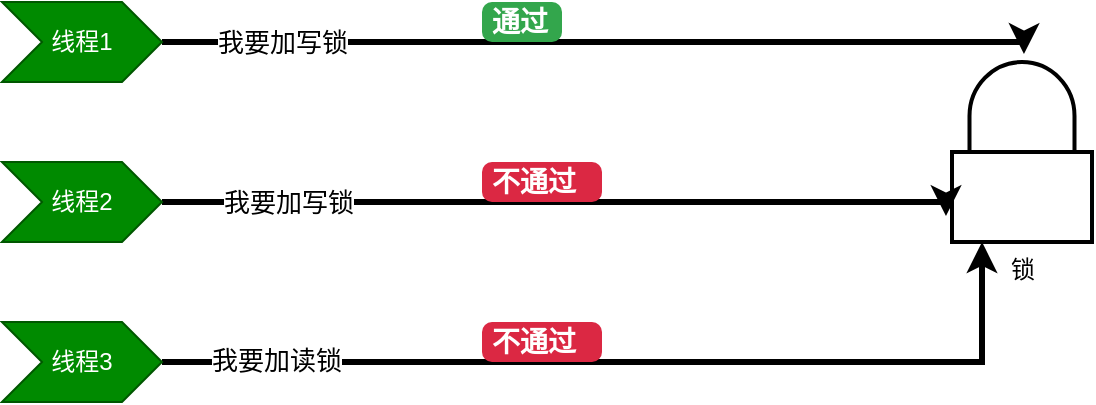 <mxfile version="14.2.4" type="embed">
    <diagram id="CUPatxEVWn3A-YOJKudh" name="Page-1">
        <mxGraphModel dx="1126" dy="910" grid="1" gridSize="10" guides="1" tooltips="1" connect="1" arrows="1" fold="1" page="1" pageScale="1" pageWidth="1169" pageHeight="827" math="0" shadow="0">
            <root>
                <mxCell id="0"/>
                <mxCell id="1" parent="0"/>
                <mxCell id="2" value="&lt;font color=&quot;#000000&quot;&gt;锁&lt;/font&gt;" style="html=1;verticalLabelPosition=bottom;align=center;labelBackgroundColor=#ffffff;verticalAlign=top;strokeWidth=2;shadow=0;dashed=0;shape=mxgraph.ios7.icons.locked;" vertex="1" parent="1">
                    <mxGeometry x="595" y="270" width="70" height="90" as="geometry"/>
                </mxCell>
                <mxCell id="3" style="edgeStyle=orthogonalEdgeStyle;rounded=0;orthogonalLoop=1;jettySize=auto;html=1;exitX=1;exitY=0.5;exitDx=0;exitDy=0;entryX=0.514;entryY=-0.044;entryDx=0;entryDy=0;entryPerimeter=0;strokeWidth=3;" edge="1" parent="1" source="5" target="2">
                    <mxGeometry relative="1" as="geometry">
                        <Array as="points">
                            <mxPoint x="631" y="260"/>
                        </Array>
                    </mxGeometry>
                </mxCell>
                <mxCell id="4" value="我要加写锁" style="edgeLabel;html=1;align=center;verticalAlign=middle;resizable=0;points=[];fontSize=13;" vertex="1" connectable="0" parent="3">
                    <mxGeometry x="-0.626" y="3" relative="1" as="geometry">
                        <mxPoint x="-22" y="3" as="offset"/>
                    </mxGeometry>
                </mxCell>
                <mxCell id="5" value="线程1" style="shape=step;perimeter=stepPerimeter;whiteSpace=wrap;html=1;fixedSize=1;fillColor=#008a00;strokeColor=#005700;fontColor=#ffffff;" vertex="1" parent="1">
                    <mxGeometry x="120" y="240" width="80" height="40" as="geometry"/>
                </mxCell>
                <mxCell id="6" style="edgeStyle=orthogonalEdgeStyle;rounded=0;orthogonalLoop=1;jettySize=auto;html=1;exitX=1;exitY=0.5;exitDx=0;exitDy=0;strokeWidth=3;entryX=-0.043;entryY=0.856;entryDx=0;entryDy=0;entryPerimeter=0;" edge="1" parent="1" source="8" target="2">
                    <mxGeometry relative="1" as="geometry">
                        <mxPoint x="650" y="340" as="targetPoint"/>
                        <Array as="points">
                            <mxPoint x="592" y="340"/>
                        </Array>
                    </mxGeometry>
                </mxCell>
                <mxCell id="7" value="我要加写锁" style="edgeLabel;html=1;align=center;verticalAlign=middle;resizable=0;points=[];fontSize=13;" vertex="1" connectable="0" parent="6">
                    <mxGeometry x="-0.636" y="2" relative="1" as="geometry">
                        <mxPoint x="-10" y="2" as="offset"/>
                    </mxGeometry>
                </mxCell>
                <mxCell id="8" value="线程2" style="shape=step;perimeter=stepPerimeter;whiteSpace=wrap;html=1;fixedSize=1;fillColor=#008a00;strokeColor=#005700;fontColor=#ffffff;" vertex="1" parent="1">
                    <mxGeometry x="120" y="320" width="80" height="40" as="geometry"/>
                </mxCell>
                <mxCell id="9" style="edgeStyle=orthogonalEdgeStyle;rounded=0;orthogonalLoop=1;jettySize=auto;html=1;exitX=1;exitY=0.5;exitDx=0;exitDy=0;strokeWidth=3;fontSize=13;" edge="1" parent="1" source="11" target="2">
                    <mxGeometry relative="1" as="geometry">
                        <Array as="points">
                            <mxPoint x="610" y="420"/>
                        </Array>
                    </mxGeometry>
                </mxCell>
                <mxCell id="10" value="我要加读锁" style="edgeLabel;html=1;align=center;verticalAlign=middle;resizable=0;points=[];fontSize=13;" vertex="1" connectable="0" parent="9">
                    <mxGeometry x="-0.758" y="1" relative="1" as="geometry">
                        <mxPoint as="offset"/>
                    </mxGeometry>
                </mxCell>
                <mxCell id="11" value="线程3" style="shape=step;perimeter=stepPerimeter;whiteSpace=wrap;html=1;fixedSize=1;fillColor=#008a00;strokeColor=#005700;fontColor=#ffffff;" vertex="1" parent="1">
                    <mxGeometry x="120" y="400" width="80" height="40" as="geometry"/>
                </mxCell>
                <mxCell id="12" value="通过" style="html=1;shadow=0;dashed=0;shape=mxgraph.bootstrap.rrect;rSize=5;strokeColor=none;strokeWidth=1;fillColor=#33A64C;fontColor=#FFFFFF;whiteSpace=wrap;align=left;verticalAlign=middle;spacingLeft=0;fontStyle=1;fontSize=14;spacing=5;" vertex="1" parent="1">
                    <mxGeometry x="360" y="240" width="40" height="20" as="geometry"/>
                </mxCell>
                <mxCell id="18" value="不通过" style="html=1;shadow=0;dashed=0;shape=mxgraph.bootstrap.rrect;rSize=5;strokeColor=none;strokeWidth=1;fillColor=#DB2843;fontColor=#FFFFFF;whiteSpace=wrap;align=left;verticalAlign=middle;spacingLeft=0;fontStyle=1;fontSize=14;spacing=5;" vertex="1" parent="1">
                    <mxGeometry x="360" y="320" width="60" height="20" as="geometry"/>
                </mxCell>
                <mxCell id="21" value="不通过" style="html=1;shadow=0;dashed=0;shape=mxgraph.bootstrap.rrect;rSize=5;strokeColor=none;strokeWidth=1;fillColor=#DB2843;fontColor=#FFFFFF;whiteSpace=wrap;align=left;verticalAlign=middle;spacingLeft=0;fontStyle=1;fontSize=14;spacing=5;" vertex="1" parent="1">
                    <mxGeometry x="360" y="400" width="60" height="20" as="geometry"/>
                </mxCell>
            </root>
        </mxGraphModel>
    </diagram>
</mxfile>